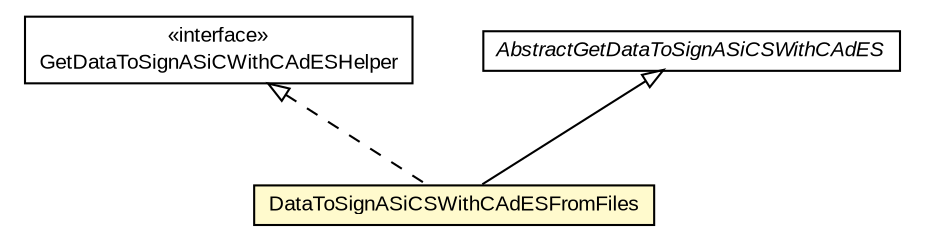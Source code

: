 #!/usr/local/bin/dot
#
# Class diagram 
# Generated by UMLGraph version R5_6-24-gf6e263 (http://www.umlgraph.org/)
#

digraph G {
	edge [fontname="arial",fontsize=10,labelfontname="arial",labelfontsize=10];
	node [fontname="arial",fontsize=10,shape=plaintext];
	nodesep=0.25;
	ranksep=0.5;
	// eu.europa.esig.dss.asic.signature.GetDataToSignASiCWithCAdESHelper
	c314033 [label=<<table title="eu.europa.esig.dss.asic.signature.GetDataToSignASiCWithCAdESHelper" border="0" cellborder="1" cellspacing="0" cellpadding="2" port="p" href="../GetDataToSignASiCWithCAdESHelper.html">
		<tr><td><table border="0" cellspacing="0" cellpadding="1">
<tr><td align="center" balign="center"> &#171;interface&#187; </td></tr>
<tr><td align="center" balign="center"> GetDataToSignASiCWithCAdESHelper </td></tr>
		</table></td></tr>
		</table>>, URL="../GetDataToSignASiCWithCAdESHelper.html", fontname="arial", fontcolor="black", fontsize=10.0];
	// eu.europa.esig.dss.asic.signature.asics.DataToSignASiCSWithCAdESFromFiles
	c314041 [label=<<table title="eu.europa.esig.dss.asic.signature.asics.DataToSignASiCSWithCAdESFromFiles" border="0" cellborder="1" cellspacing="0" cellpadding="2" port="p" bgcolor="lemonChiffon" href="./DataToSignASiCSWithCAdESFromFiles.html">
		<tr><td><table border="0" cellspacing="0" cellpadding="1">
<tr><td align="center" balign="center"> DataToSignASiCSWithCAdESFromFiles </td></tr>
		</table></td></tr>
		</table>>, URL="./DataToSignASiCSWithCAdESFromFiles.html", fontname="arial", fontcolor="black", fontsize=10.0];
	// eu.europa.esig.dss.asic.signature.asics.AbstractGetDataToSignASiCSWithCAdES
	c314043 [label=<<table title="eu.europa.esig.dss.asic.signature.asics.AbstractGetDataToSignASiCSWithCAdES" border="0" cellborder="1" cellspacing="0" cellpadding="2" port="p" href="./AbstractGetDataToSignASiCSWithCAdES.html">
		<tr><td><table border="0" cellspacing="0" cellpadding="1">
<tr><td align="center" balign="center"><font face="arial italic"> AbstractGetDataToSignASiCSWithCAdES </font></td></tr>
		</table></td></tr>
		</table>>, URL="./AbstractGetDataToSignASiCSWithCAdES.html", fontname="arial", fontcolor="black", fontsize=10.0];
	//eu.europa.esig.dss.asic.signature.asics.DataToSignASiCSWithCAdESFromFiles extends eu.europa.esig.dss.asic.signature.asics.AbstractGetDataToSignASiCSWithCAdES
	c314043:p -> c314041:p [dir=back,arrowtail=empty];
	//eu.europa.esig.dss.asic.signature.asics.DataToSignASiCSWithCAdESFromFiles implements eu.europa.esig.dss.asic.signature.GetDataToSignASiCWithCAdESHelper
	c314033:p -> c314041:p [dir=back,arrowtail=empty,style=dashed];
}

